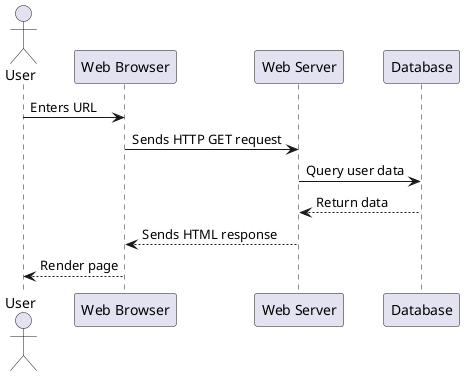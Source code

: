 @startuml

actor User
participant "Web Browser" as Browser
participant "Web Server" as Server
participant "Database" as DB

User -> Browser : Enters URL
Browser -> Server : Sends HTTP GET request
Server -> DB : Query user data
DB --> Server : Return data
Server --> Browser : Sends HTML response
Browser --> User : Render page

@enduml
